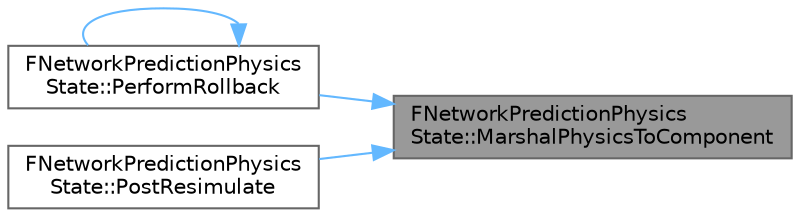 digraph "FNetworkPredictionPhysicsState::MarshalPhysicsToComponent"
{
 // INTERACTIVE_SVG=YES
 // LATEX_PDF_SIZE
  bgcolor="transparent";
  edge [fontname=Helvetica,fontsize=10,labelfontname=Helvetica,labelfontsize=10];
  node [fontname=Helvetica,fontsize=10,shape=box,height=0.2,width=0.4];
  rankdir="RL";
  Node1 [id="Node000001",label="FNetworkPredictionPhysics\lState::MarshalPhysicsToComponent",height=0.2,width=0.4,color="gray40", fillcolor="grey60", style="filled", fontcolor="black",tooltip=" "];
  Node1 -> Node2 [id="edge1_Node000001_Node000002",dir="back",color="steelblue1",style="solid",tooltip=" "];
  Node2 [id="Node000002",label="FNetworkPredictionPhysics\lState::PerformRollback",height=0.2,width=0.4,color="grey40", fillcolor="white", style="filled",URL="$db/db0/structFNetworkPredictionPhysicsState.html#abb431d9ded95be4a958bacadfe4344b1",tooltip=" "];
  Node2 -> Node2 [id="edge2_Node000002_Node000002",dir="back",color="steelblue1",style="solid",tooltip=" "];
  Node1 -> Node3 [id="edge3_Node000001_Node000003",dir="back",color="steelblue1",style="solid",tooltip=" "];
  Node3 [id="Node000003",label="FNetworkPredictionPhysics\lState::PostResimulate",height=0.2,width=0.4,color="grey40", fillcolor="white", style="filled",URL="$db/db0/structFNetworkPredictionPhysicsState.html#aaca6c88394ca92ce125039fd6e85bf7a",tooltip=" "];
}
